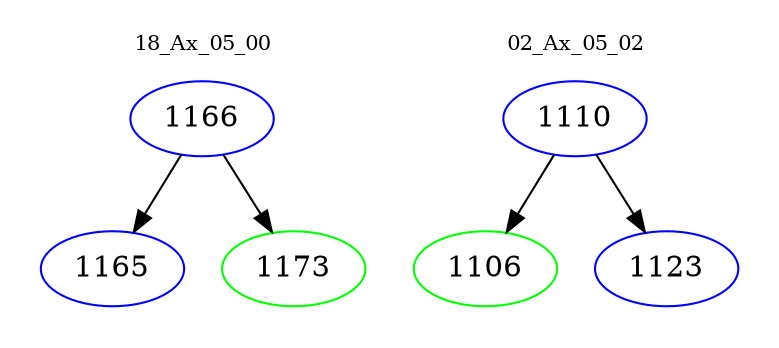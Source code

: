 digraph{
subgraph cluster_0 {
color = white
label = "18_Ax_05_00";
fontsize=10;
T0_1166 [label="1166", color="blue"]
T0_1166 -> T0_1165 [color="black"]
T0_1165 [label="1165", color="blue"]
T0_1166 -> T0_1173 [color="black"]
T0_1173 [label="1173", color="green"]
}
subgraph cluster_1 {
color = white
label = "02_Ax_05_02";
fontsize=10;
T1_1110 [label="1110", color="blue"]
T1_1110 -> T1_1106 [color="black"]
T1_1106 [label="1106", color="green"]
T1_1110 -> T1_1123 [color="black"]
T1_1123 [label="1123", color="blue"]
}
}
